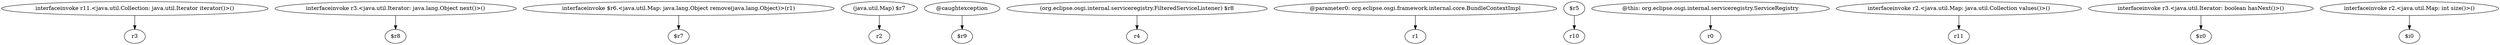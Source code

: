 digraph g {
0[label="interfaceinvoke r11.<java.util.Collection: java.util.Iterator iterator()>()"]
1[label="r3"]
0->1[label=""]
2[label="interfaceinvoke r3.<java.util.Iterator: java.lang.Object next()>()"]
3[label="$r8"]
2->3[label=""]
4[label="interfaceinvoke $r6.<java.util.Map: java.lang.Object remove(java.lang.Object)>(r1)"]
5[label="$r7"]
4->5[label=""]
6[label="(java.util.Map) $r7"]
7[label="r2"]
6->7[label=""]
8[label="@caughtexception"]
9[label="$r9"]
8->9[label=""]
10[label="(org.eclipse.osgi.internal.serviceregistry.FilteredServiceListener) $r8"]
11[label="r4"]
10->11[label=""]
12[label="@parameter0: org.eclipse.osgi.framework.internal.core.BundleContextImpl"]
13[label="r1"]
12->13[label=""]
14[label="$r5"]
15[label="r10"]
14->15[label=""]
16[label="@this: org.eclipse.osgi.internal.serviceregistry.ServiceRegistry"]
17[label="r0"]
16->17[label=""]
18[label="interfaceinvoke r2.<java.util.Map: java.util.Collection values()>()"]
19[label="r11"]
18->19[label=""]
20[label="interfaceinvoke r3.<java.util.Iterator: boolean hasNext()>()"]
21[label="$z0"]
20->21[label=""]
22[label="interfaceinvoke r2.<java.util.Map: int size()>()"]
23[label="$i0"]
22->23[label=""]
}